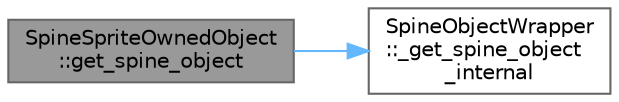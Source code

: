 digraph "SpineSpriteOwnedObject::get_spine_object"
{
 // LATEX_PDF_SIZE
  bgcolor="transparent";
  edge [fontname=Helvetica,fontsize=10,labelfontname=Helvetica,labelfontsize=10];
  node [fontname=Helvetica,fontsize=10,shape=box,height=0.2,width=0.4];
  rankdir="LR";
  Node1 [id="Node000001",label="SpineSpriteOwnedObject\l::get_spine_object",height=0.2,width=0.4,color="gray40", fillcolor="grey60", style="filled", fontcolor="black",tooltip=" "];
  Node1 -> Node2 [id="edge1_Node000001_Node000002",color="steelblue1",style="solid",tooltip=" "];
  Node2 [id="Node000002",label="SpineObjectWrapper\l::_get_spine_object\l_internal",height=0.2,width=0.4,color="grey40", fillcolor="white", style="filled",URL="$class_spine_object_wrapper.html#ab8b1a578e1d7030e40818832b87e5625",tooltip=" "];
}
